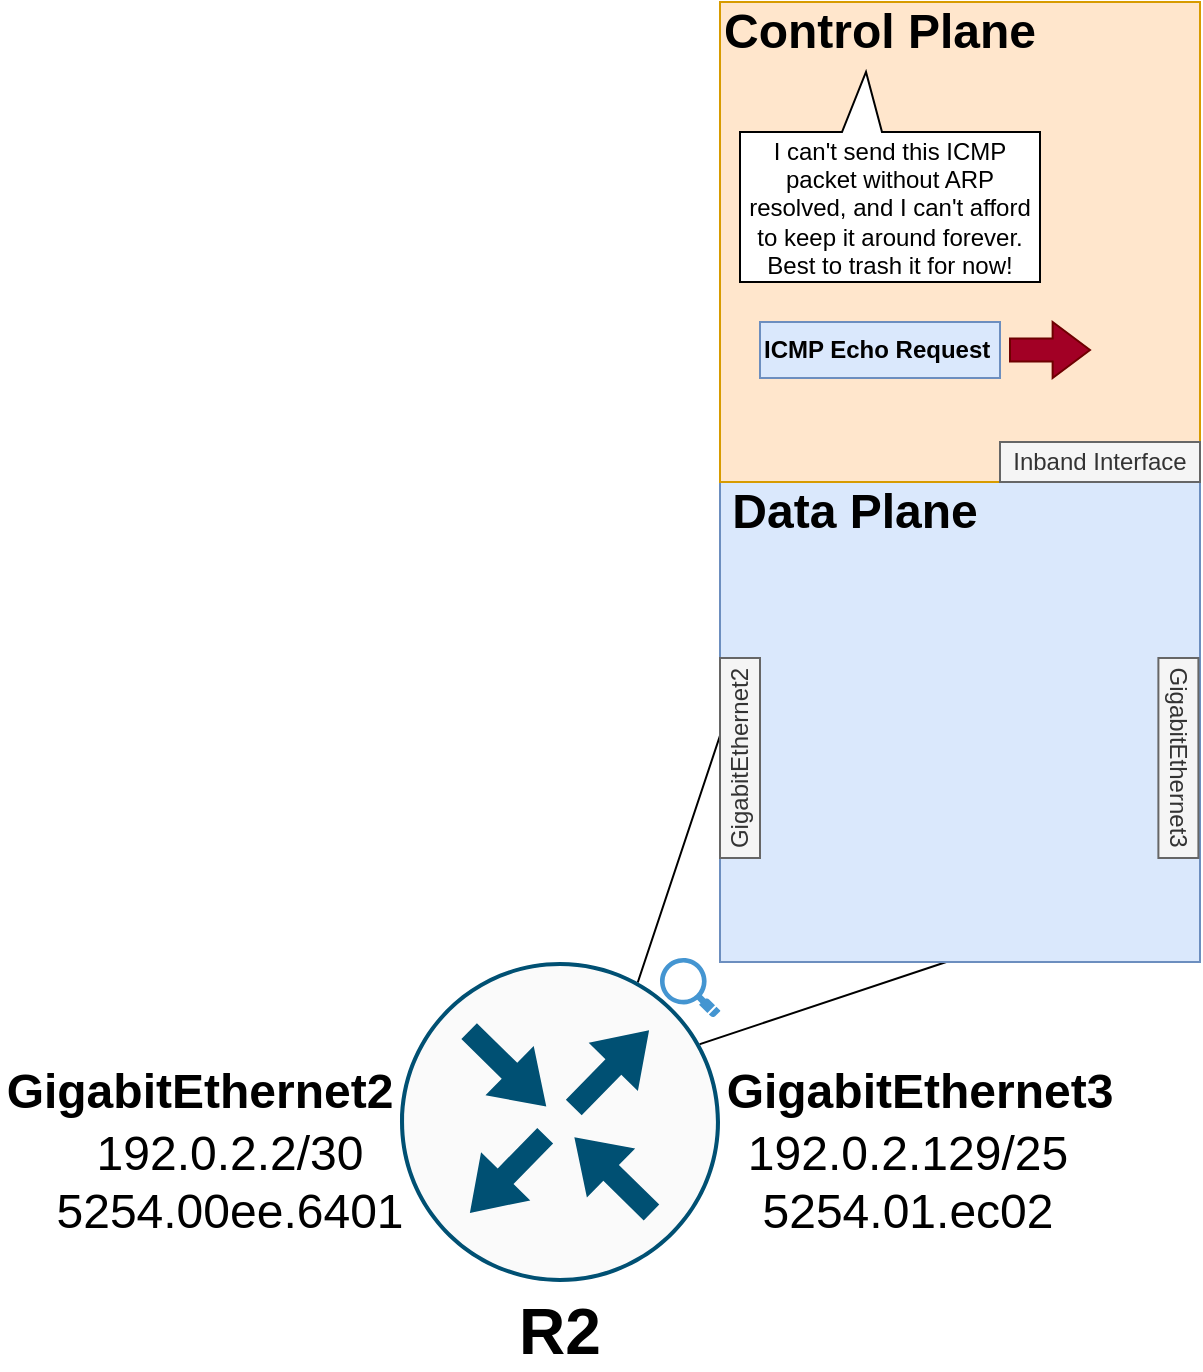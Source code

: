 <mxfile version="18.0.2" type="device"><diagram id="gkMwvEXVFvD15q9P0unt" name="Page-1"><mxGraphModel dx="1630" dy="2244" grid="1" gridSize="10" guides="1" tooltips="1" connect="1" arrows="1" fold="1" page="1" pageScale="1" pageWidth="850" pageHeight="1100" math="0" shadow="0"><root><mxCell id="0"/><mxCell id="1" parent="0"/><mxCell id="MoJfXVSKLvA6zEH9-j-g-2" value="" style="triangle;whiteSpace=wrap;html=1;rotation=-225;" parent="1" vertex="1"><mxGeometry x="160" y="200" width="160" height="160" as="geometry"/></mxCell><mxCell id="rUtFMbiMm77uvTc8waQB-4" value="&lt;font style=&quot;font-size: 32px&quot;&gt;&lt;b&gt;R2&lt;/b&gt;&lt;br&gt;&lt;/font&gt;" style="text;html=1;strokeColor=none;fillColor=none;align=center;verticalAlign=middle;whiteSpace=wrap;rounded=0;" parent="1" vertex="1"><mxGeometry x="120" y="450" width="80" height="30" as="geometry"/></mxCell><mxCell id="xENhbxOerLXffAawdGfM-7" value="&lt;font style=&quot;font-size: 24px&quot;&gt;GigabitEthernet2&lt;/font&gt;" style="text;html=1;strokeColor=none;fillColor=none;align=center;verticalAlign=middle;whiteSpace=wrap;rounded=0;fontSize=12;fontStyle=1" parent="1" vertex="1"><mxGeometry x="-120" y="335" width="200" height="20" as="geometry"/></mxCell><mxCell id="xENhbxOerLXffAawdGfM-9" value="&lt;font style=&quot;font-size: 24px&quot;&gt;192.0.2.2/30&lt;br&gt;5254.00ee.6401&lt;br&gt;&lt;/font&gt;" style="text;html=1;strokeColor=none;fillColor=none;align=center;verticalAlign=middle;whiteSpace=wrap;rounded=0;fontSize=12;" parent="1" vertex="1"><mxGeometry x="-90" y="360" width="170" height="60" as="geometry"/></mxCell><mxCell id="rUtFMbiMm77uvTc8waQB-1" value="" style="sketch=0;points=[[0.5,0,0],[1,0.5,0],[0.5,1,0],[0,0.5,0],[0.145,0.145,0],[0.856,0.145,0],[0.855,0.856,0],[0.145,0.855,0]];verticalLabelPosition=bottom;html=1;verticalAlign=top;aspect=fixed;align=center;pointerEvents=1;shape=mxgraph.cisco19.rect;prIcon=router;fillColor=#FAFAFA;strokeColor=#005073;" parent="1" vertex="1"><mxGeometry x="80" y="280" width="160" height="160" as="geometry"/></mxCell><mxCell id="MoJfXVSKLvA6zEH9-j-g-5" value="" style="shadow=0;dashed=0;html=1;strokeColor=none;fillColor=#4495D1;labelPosition=center;verticalLabelPosition=bottom;verticalAlign=top;align=center;outlineConnect=0;shape=mxgraph.veeam.magnifying_glass;pointerEvents=1;" parent="1" vertex="1"><mxGeometry x="210" y="278" width="30.2" height="29.76" as="geometry"/></mxCell><mxCell id="MoJfXVSKLvA6zEH9-j-g-6" value="" style="rounded=0;whiteSpace=wrap;html=1;fillColor=#dae8fc;strokeColor=#6c8ebf;" parent="1" vertex="1"><mxGeometry x="240" y="40" width="240" height="240" as="geometry"/></mxCell><mxCell id="MoJfXVSKLvA6zEH9-j-g-7" value="&lt;b&gt;&lt;font style=&quot;font-size: 24px;&quot;&gt;Data Plane&lt;/font&gt;&lt;/b&gt;" style="text;html=1;strokeColor=none;fillColor=none;align=center;verticalAlign=middle;whiteSpace=wrap;rounded=0;" parent="1" vertex="1"><mxGeometry x="240.2" y="40" width="135" height="30" as="geometry"/></mxCell><mxCell id="MoJfXVSKLvA6zEH9-j-g-9" value="GigabitEthernet2" style="text;html=1;strokeColor=#666666;fillColor=#f5f5f5;align=center;verticalAlign=middle;whiteSpace=wrap;rounded=0;fontSize=12;fontColor=#333333;rotation=-90;" parent="1" vertex="1"><mxGeometry x="200" y="168" width="100" height="20" as="geometry"/></mxCell><mxCell id="MoJfXVSKLvA6zEH9-j-g-12" value="GigabitEthernet3" style="text;html=1;strokeColor=#666666;fillColor=#f5f5f5;align=center;verticalAlign=middle;whiteSpace=wrap;rounded=0;fontSize=12;fontColor=#333333;rotation=90;" parent="1" vertex="1"><mxGeometry x="419.2" y="168" width="100" height="20" as="geometry"/></mxCell><mxCell id="lg1bF2bMBCInLzIEMenJ-1" value="&lt;font style=&quot;font-size: 24px&quot;&gt;GigabitEthernet3&lt;/font&gt;" style="text;html=1;strokeColor=none;fillColor=none;align=center;verticalAlign=middle;whiteSpace=wrap;rounded=0;fontSize=12;fontStyle=1" parent="1" vertex="1"><mxGeometry x="240.2" y="335" width="200" height="20" as="geometry"/></mxCell><mxCell id="lg1bF2bMBCInLzIEMenJ-2" value="&lt;font style=&quot;font-size: 24px&quot;&gt;192.0.2.129/25&lt;br&gt;5254.01.ec02&lt;br&gt;&lt;/font&gt;" style="text;html=1;strokeColor=none;fillColor=none;align=center;verticalAlign=middle;whiteSpace=wrap;rounded=0;fontSize=12;" parent="1" vertex="1"><mxGeometry x="249.2" y="360" width="170" height="60" as="geometry"/></mxCell><mxCell id="y73i1uDtCIl-mZOma8KQ-1" value="" style="rounded=0;whiteSpace=wrap;html=1;fillColor=#ffe6cc;strokeColor=#d79b00;" parent="1" vertex="1"><mxGeometry x="240" y="-200" width="240" height="240" as="geometry"/></mxCell><mxCell id="y73i1uDtCIl-mZOma8KQ-2" value="&lt;b&gt;&lt;font style=&quot;font-size: 24px;&quot;&gt;Control Plane&lt;/font&gt;&lt;/b&gt;" style="text;html=1;strokeColor=none;fillColor=none;align=center;verticalAlign=middle;whiteSpace=wrap;rounded=0;" parent="1" vertex="1"><mxGeometry x="240" y="-200" width="160" height="30" as="geometry"/></mxCell><mxCell id="y73i1uDtCIl-mZOma8KQ-4" value="Inband Interface" style="text;html=1;strokeColor=#666666;fillColor=#f5f5f5;align=center;verticalAlign=middle;whiteSpace=wrap;rounded=0;fontSize=12;fontColor=#333333;rotation=0;" parent="1" vertex="1"><mxGeometry x="380" y="20" width="100" height="20" as="geometry"/></mxCell><mxCell id="Cx1l_bT8B-DmLu8TlAHO-1" value="&lt;b&gt;ICMP Echo Request&lt;/b&gt;" style="rounded=0;whiteSpace=wrap;html=1;align=left;fillColor=#dae8fc;strokeColor=#6c8ebf;rotation=0;" parent="1" vertex="1"><mxGeometry x="260" y="-40" width="120" height="28" as="geometry"/></mxCell><mxCell id="y73i1uDtCIl-mZOma8KQ-5" value="&lt;span style=&quot;&quot;&gt;I can't send this ICMP packet without ARP resolved, and I can't afford to keep it around forever. Best to trash it for now!&lt;/span&gt;" style="shape=callout;whiteSpace=wrap;html=1;perimeter=calloutPerimeter;flipV=1;position2=0.42;size=30;position=0.34;" parent="1" vertex="1"><mxGeometry x="250" y="-165" width="150" height="105" as="geometry"/></mxCell><mxCell id="kE1wY7ezgZPSsJFYKXWf-1" value="" style="shape=image;html=1;verticalAlign=top;verticalLabelPosition=bottom;labelBackgroundColor=#ffffff;imageAspect=0;aspect=fixed;image=https://cdn2.iconfinder.com/data/icons/freecns-cumulus/16/519583-080_Trash-128.png" vertex="1" parent="1"><mxGeometry x="425" y="-49" width="49" height="49" as="geometry"/></mxCell><mxCell id="kE1wY7ezgZPSsJFYKXWf-2" value="" style="html=1;shadow=0;dashed=0;align=center;verticalAlign=middle;shape=mxgraph.arrows2.arrow;dy=0.59;dx=18.69;notch=0;fillColor=#a20025;strokeColor=#6F0000;fontColor=#ffffff;" vertex="1" parent="1"><mxGeometry x="385" y="-40" width="40" height="28" as="geometry"/></mxCell></root></mxGraphModel></diagram></mxfile>